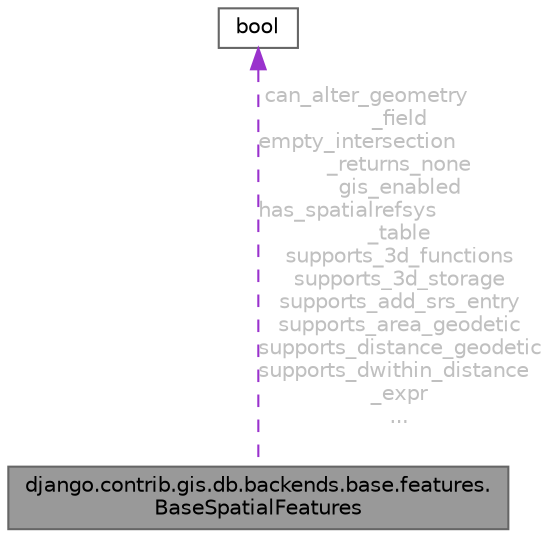 digraph "django.contrib.gis.db.backends.base.features.BaseSpatialFeatures"
{
 // LATEX_PDF_SIZE
  bgcolor="transparent";
  edge [fontname=Helvetica,fontsize=10,labelfontname=Helvetica,labelfontsize=10];
  node [fontname=Helvetica,fontsize=10,shape=box,height=0.2,width=0.4];
  Node1 [id="Node000001",label="django.contrib.gis.db.backends.base.features.\lBaseSpatialFeatures",height=0.2,width=0.4,color="gray40", fillcolor="grey60", style="filled", fontcolor="black",tooltip=" "];
  Node2 -> Node1 [id="edge2_Node000001_Node000002",dir="back",color="darkorchid3",style="dashed",tooltip=" ",label=" can_alter_geometry\l_field\nempty_intersection\l_returns_none\ngis_enabled\nhas_spatialrefsys\l_table\nsupports_3d_functions\nsupports_3d_storage\nsupports_add_srs_entry\nsupports_area_geodetic\nsupports_distance_geodetic\nsupports_dwithin_distance\l_expr\n...",fontcolor="grey" ];
  Node2 [id="Node000002",label="bool",height=0.2,width=0.4,color="gray40", fillcolor="white", style="filled",tooltip=" "];
}
